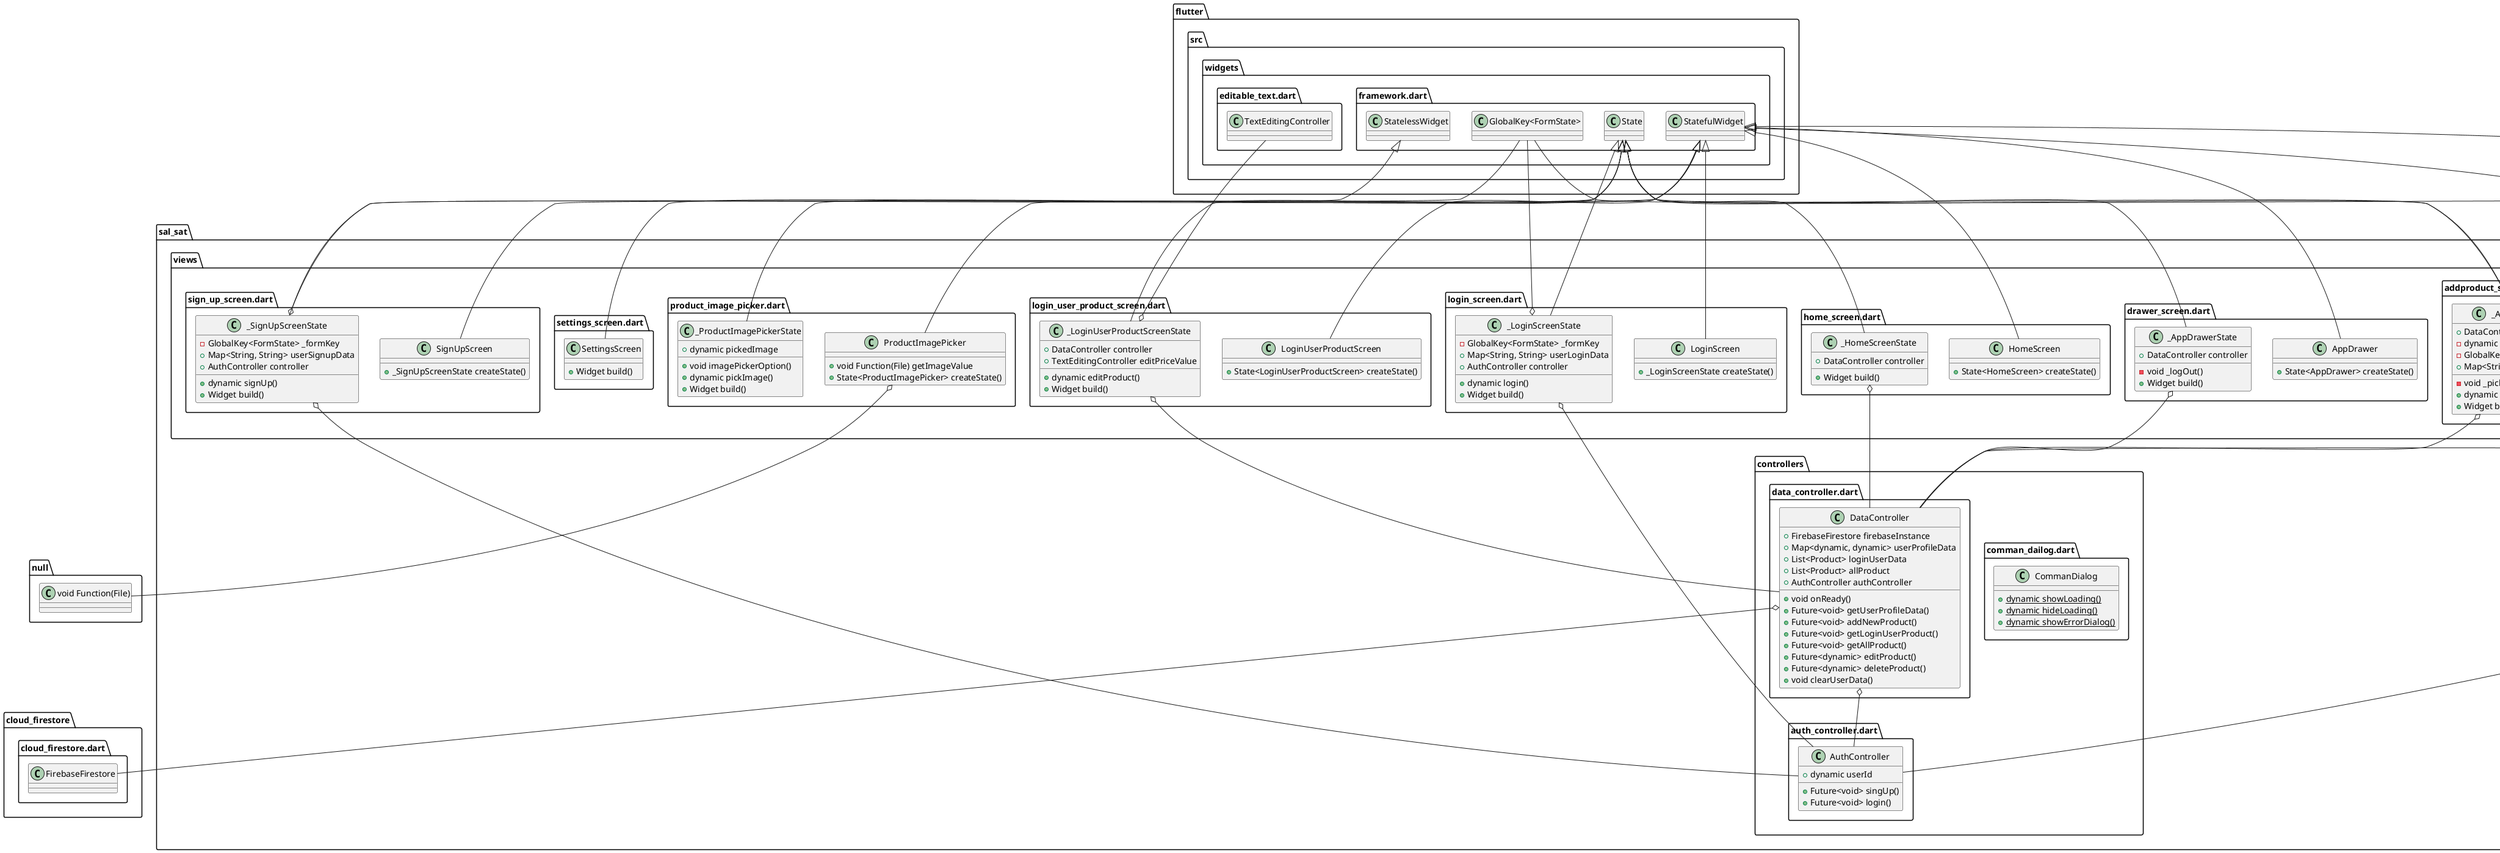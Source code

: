 @startuml
set namespaceSeparator ::

class "sal_sat::controllers::auth_controller.dart::AuthController" {
  +dynamic userId
  +Future<void> singUp()
  +Future<void> login()
}

"get::get_state_manager::src::simple::get_controllers.dart::GetxController" <|-- "sal_sat::controllers::auth_controller.dart::AuthController"

class "sal_sat::controllers::comman_dailog.dart::CommanDialog" {
  {static} +dynamic showLoading()
  {static} +dynamic hideLoading()
  {static} +dynamic showErrorDialog()
}

class "sal_sat::controllers::data_controller.dart::DataController" {
  +FirebaseFirestore firebaseInstance
  +Map<dynamic, dynamic> userProfileData
  +List<Product> loginUserData
  +List<Product> allProduct
  +AuthController authController
  +void onReady()
  +Future<void> getUserProfileData()
  +Future<void> addNewProduct()
  +Future<void> getLoginUserProduct()
  +Future<void> getAllProduct()
  +Future<dynamic> editProduct()
  +Future<dynamic> deleteProduct()
  +void clearUserData()
}

"sal_sat::controllers::data_controller.dart::DataController" o-- "cloud_firestore::cloud_firestore.dart::FirebaseFirestore"
"sal_sat::controllers::data_controller.dart::DataController" o-- "sal_sat::controllers::auth_controller.dart::AuthController"
"get::get_state_manager::src::simple::get_controllers.dart::GetxController" <|-- "sal_sat::controllers::data_controller.dart::DataController"

class "sal_sat::main.dart::MyApp" {
  +State<MyApp> createState()
}

"flutter::src::widgets::framework.dart::StatefulWidget" <|-- "sal_sat::main.dart::MyApp"

class "sal_sat::main.dart::_MyAppState" {
  +Widget build()
}

"flutter::src::widgets::framework.dart::State" <|-- "sal_sat::main.dart::_MyAppState"

class "sal_sat::models::product_model.dart::Product" {
  +String productname
  +double productprice
  +String productuploaddate
  +String productimage
  +String userId
  +int phonenumber
  +String productId
}

class "sal_sat::views::addproduct_screen.dart::AddProductScreen" {
  +State<AddProductScreen> createState()
}

"flutter::src::widgets::framework.dart::StatefulWidget" <|-- "sal_sat::views::addproduct_screen.dart::AddProductScreen"

class "sal_sat::views::addproduct_screen.dart::_AddProductScreenState" {
  +DataController controller
  -dynamic _userImageFile
  -GlobalKey<FormState> _formKey
  +Map<String, dynamic> productData
  -void _pickedImage()
  +dynamic addProduct()
  +Widget build()
}

"sal_sat::views::addproduct_screen.dart::_AddProductScreenState" o-- "sal_sat::controllers::data_controller.dart::DataController"
"sal_sat::views::addproduct_screen.dart::_AddProductScreenState" o-- "flutter::src::widgets::framework.dart::GlobalKey<FormState>"
"flutter::src::widgets::framework.dart::State" <|-- "sal_sat::views::addproduct_screen.dart::_AddProductScreenState"

class "sal_sat::views::drawer_screen.dart::AppDrawer" {
  +State<AppDrawer> createState()
}

"flutter::src::widgets::framework.dart::StatefulWidget" <|-- "sal_sat::views::drawer_screen.dart::AppDrawer"

class "sal_sat::views::drawer_screen.dart::_AppDrawerState" {
  +DataController controller
  -void _logOut()
  +Widget build()
}

"sal_sat::views::drawer_screen.dart::_AppDrawerState" o-- "sal_sat::controllers::data_controller.dart::DataController"
"flutter::src::widgets::framework.dart::State" <|-- "sal_sat::views::drawer_screen.dart::_AppDrawerState"

class "sal_sat::views::home_screen.dart::HomeScreen" {
  +State<HomeScreen> createState()
}

"flutter::src::widgets::framework.dart::StatefulWidget" <|-- "sal_sat::views::home_screen.dart::HomeScreen"

class "sal_sat::views::home_screen.dart::_HomeScreenState" {
  +DataController controller
  +Widget build()
}

"sal_sat::views::home_screen.dart::_HomeScreenState" o-- "sal_sat::controllers::data_controller.dart::DataController"
"flutter::src::widgets::framework.dart::State" <|-- "sal_sat::views::home_screen.dart::_HomeScreenState"

class "sal_sat::views::login_screen.dart::LoginScreen" {
  +_LoginScreenState createState()
}

"flutter::src::widgets::framework.dart::StatefulWidget" <|-- "sal_sat::views::login_screen.dart::LoginScreen"

class "sal_sat::views::login_screen.dart::_LoginScreenState" {
  -GlobalKey<FormState> _formKey
  +Map<String, String> userLoginData
  +AuthController controller
  +dynamic login()
  +Widget build()
}

"sal_sat::views::login_screen.dart::_LoginScreenState" o-- "flutter::src::widgets::framework.dart::GlobalKey<FormState>"
"sal_sat::views::login_screen.dart::_LoginScreenState" o-- "sal_sat::controllers::auth_controller.dart::AuthController"
"flutter::src::widgets::framework.dart::State" <|-- "sal_sat::views::login_screen.dart::_LoginScreenState"

class "sal_sat::views::login_user_product_screen.dart::LoginUserProductScreen" {
  +State<LoginUserProductScreen> createState()
}

"flutter::src::widgets::framework.dart::StatefulWidget" <|-- "sal_sat::views::login_user_product_screen.dart::LoginUserProductScreen"

class "sal_sat::views::login_user_product_screen.dart::_LoginUserProductScreenState" {
  +DataController controller
  +TextEditingController editPriceValue
  +dynamic editProduct()
  +Widget build()
}

"sal_sat::views::login_user_product_screen.dart::_LoginUserProductScreenState" o-- "sal_sat::controllers::data_controller.dart::DataController"
"sal_sat::views::login_user_product_screen.dart::_LoginUserProductScreenState" o-- "flutter::src::widgets::editable_text.dart::TextEditingController"
"flutter::src::widgets::framework.dart::State" <|-- "sal_sat::views::login_user_product_screen.dart::_LoginUserProductScreenState"

class "sal_sat::views::product_image_picker.dart::ProductImagePicker" {
  +void Function(File) getImageValue
  +State<ProductImagePicker> createState()
}

"sal_sat::views::product_image_picker.dart::ProductImagePicker" o-- "null::void Function(File)"
"flutter::src::widgets::framework.dart::StatefulWidget" <|-- "sal_sat::views::product_image_picker.dart::ProductImagePicker"

class "sal_sat::views::product_image_picker.dart::_ProductImagePickerState" {
  +dynamic pickedImage
  +void imagePickerOption()
  +dynamic pickImage()
  +Widget build()
}

"flutter::src::widgets::framework.dart::State" <|-- "sal_sat::views::product_image_picker.dart::_ProductImagePickerState"

class "sal_sat::views::settings_screen.dart::SettingsScreen" {
  +Widget build()
}

"flutter::src::widgets::framework.dart::StatelessWidget" <|-- "sal_sat::views::settings_screen.dart::SettingsScreen"

class "sal_sat::views::sign_up_screen.dart::SignUpScreen" {
  +_SignUpScreenState createState()
}

"flutter::src::widgets::framework.dart::StatefulWidget" <|-- "sal_sat::views::sign_up_screen.dart::SignUpScreen"

class "sal_sat::views::sign_up_screen.dart::_SignUpScreenState" {
  -GlobalKey<FormState> _formKey
  +Map<String, String> userSignupData
  +AuthController controller
  +dynamic signUp()
  +Widget build()
}

"sal_sat::views::sign_up_screen.dart::_SignUpScreenState" o-- "flutter::src::widgets::framework.dart::GlobalKey<FormState>"
"sal_sat::views::sign_up_screen.dart::_SignUpScreenState" o-- "sal_sat::controllers::auth_controller.dart::AuthController"
"flutter::src::widgets::framework.dart::State" <|-- "sal_sat::views::sign_up_screen.dart::_SignUpScreenState"


@enduml
